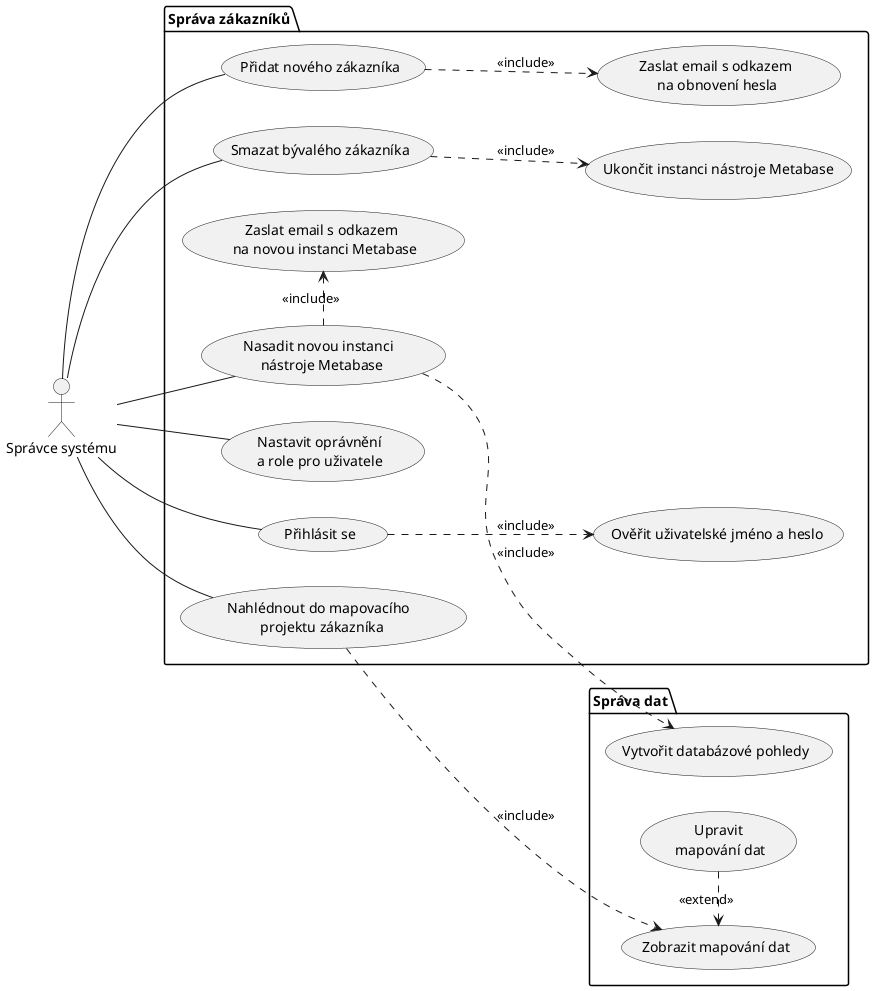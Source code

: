 @startuml "Use Case Diagram - Správce systému"
left to right direction

actor "Správce systému" as admin

' Použijeme syntaxi package NÁZEV { ... } pro označení modulů
package "Správa zákazníků" {
    (Přidat nového zákazníka) as add_customer
    (Smazat bývalého zákazníka) as delete_customer
    (Ukončit instanci nástroje Metabase) as stop_metabase
    (Nastavit oprávnění\na role pro uživatele) as set_permissions
    (Přihlásit se) as login
    (Ověřit uživatelské jméno a heslo) as verify_credentials
    (Nahlédnout do mapovacího \n projektu zákazníka) as view_customers_mapping
    (Nasadit novou instanci \n nástroje Metabase) as start_metabase
    (Zaslat email s odkazem\n na obnovení hesla) as send_password_reset_email
    (Zaslat email s odkazem \n na novou instanci Metabase) as send_metabase_link
    login ..> verify_credentials : <<include>>
    add_customer ..> send_password_reset_email : <<include>>
    delete_customer ..> stop_metabase : <<include>>
    start_metabase .r.> send_metabase_link : <<include>>
}

package "Správa dat" {
    (Zobrazit mapování dat) as view_data_mapping
    (Upravit\n mapování dat) as edit_data_mapping
    (Vytvořit databázové pohledy) as create_views
    edit_data_mapping .r.> view_data_mapping : <<extend>>
}

view_customers_mapping .d.> view_data_mapping : <<include>>
start_metabase .d.> create_views : <<include>>

' Zachováme vztahy mezi use casy a aktéry
admin -u- login
admin -- add_customer
admin -- delete_customer
admin -d- view_customers_mapping
admin -d- start_metabase
admin -d- set_permissions

@enduml


@startuml "Use Case diagram - Zákazník"
left to right direction

actor "Zákazník" as customer

' Použijeme syntaxi package NÁZEV { ... } pro označení modulů
package "Správa zákazníků" {
    (Obnovit heslo) as reset_password
    (Přihlásit se) as login
    (Ověřit uživatelské jméno a heslo) as verify_credentials
    login .r.> verify_credentials : <<include>>
}

package "Správa dat" {
    (Připojit svoji databázi ERP systému) as connect_erp
    (Použít nástroj pro mapování dat) as use_mapping_tool
    (Upravit nebo změnit mapování dat) as edit_data_mapping
    (Poskytnout zpětnou vazbu nebo požádat o podporu) as provide_feedback
    connect_erp .l.> use_mapping_tool : <<include>>
    edit_data_mapping .r.> use_mapping_tool : <<include>>
}

package "Vizualizace dat" {
    (Přistoupit k nástroji Metabase) as access_metabase
    (Vytvořit, sdílet, exportovat nebo porovnávat reporty a dashboardy) as use_metabase
    access_metabase <.r. use_metabase : <<extend>>

}

customer -- reset_password
customer -- login
customer -- connect_erp
customer -- edit_data_mapping
customer -- access_metabase
customer -- provide_feedback


@enduml